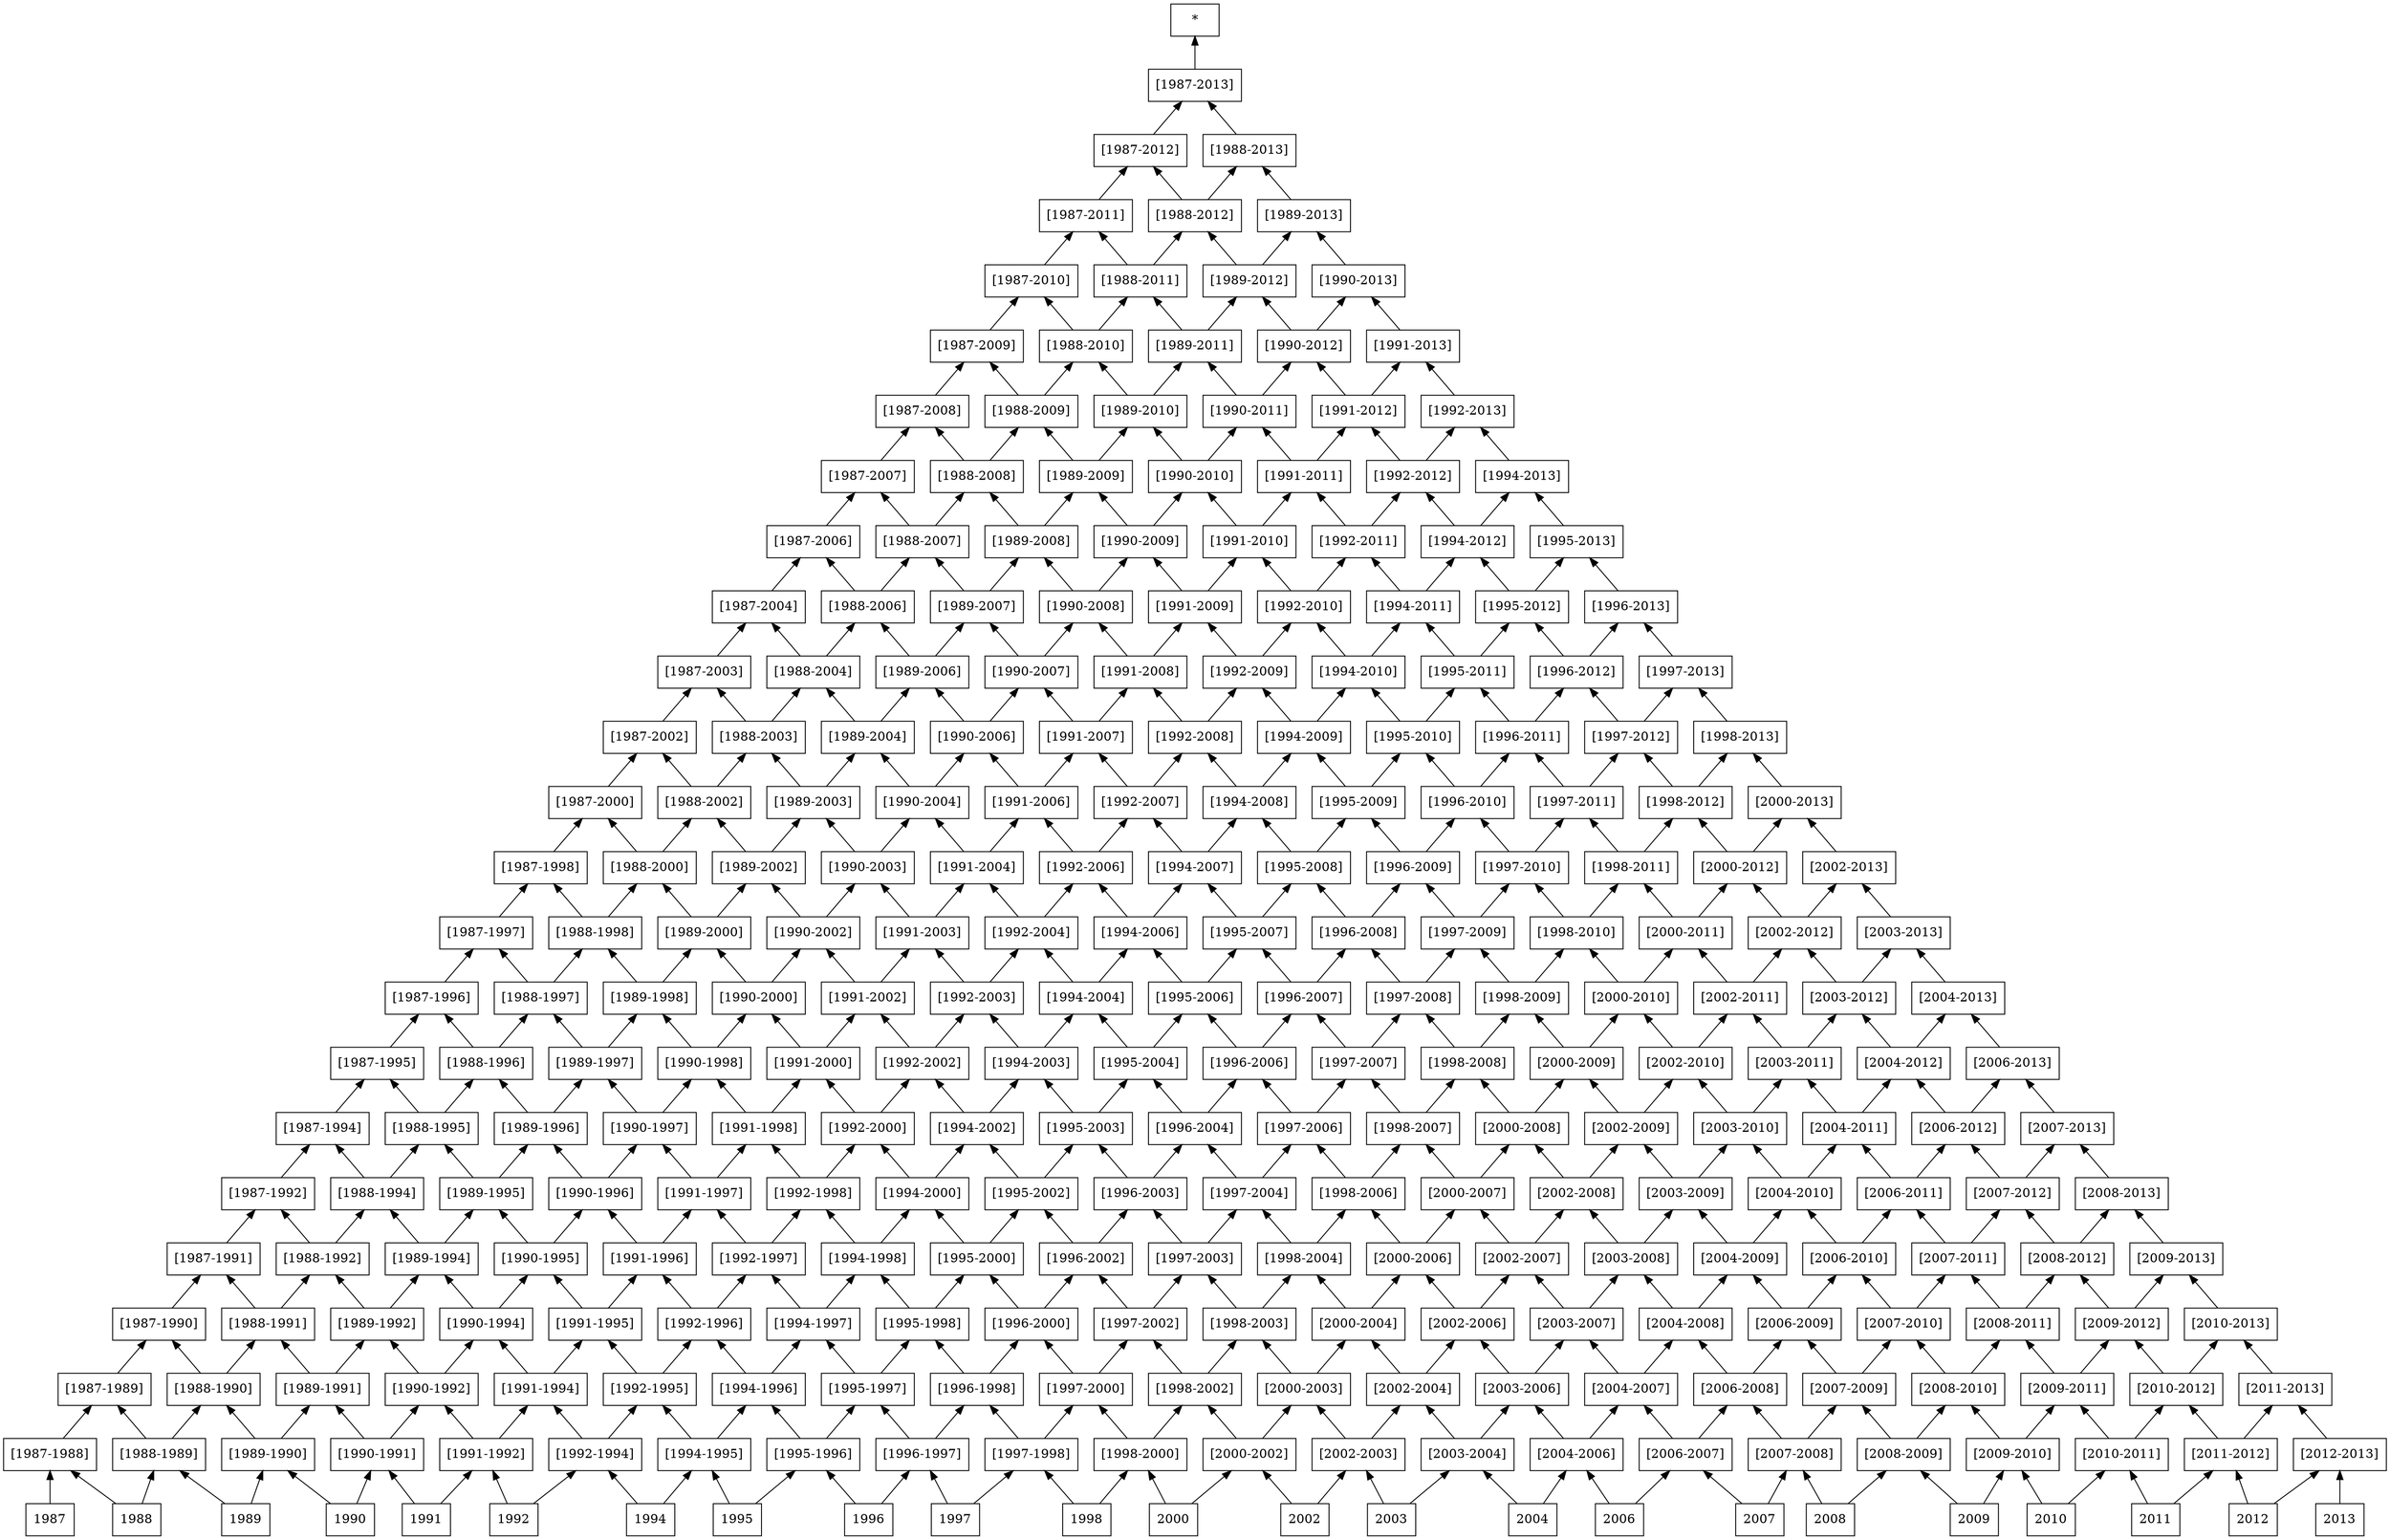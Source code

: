 digraph G { 
 rankdir=BT; 
 subgraph ba { 
1 [shape=record,label="{1987}"]; 
2 [shape=record,label="{1988}"]; 
3 [shape=record,label="{1989}"]; 
4 [shape=record,label="{1990}"]; 
5 [shape=record,label="{1991}"]; 
6 [shape=record,label="{1992}"]; 
7 [shape=record,label="{1994}"]; 
8 [shape=record,label="{1995}"]; 
9 [shape=record,label="{1996}"]; 
10 [shape=record,label="{1997}"]; 
11 [shape=record,label="{1998}"]; 
12 [shape=record,label="{2000}"]; 
13 [shape=record,label="{2002}"]; 
14 [shape=record,label="{2003}"]; 
15 [shape=record,label="{2004}"]; 
16 [shape=record,label="{2006}"]; 
17 [shape=record,label="{2007}"]; 
18 [shape=record,label="{2008}"]; 
19 [shape=record,label="{2009}"]; 
20 [shape=record,label="{2010}"]; 
21 [shape=record,label="{2011}"]; 
22 [shape=record,label="{2012}"]; 
23 [shape=record,label="{2013}"]; 
24 [shape=record,label="{[1987-1988]}"];
25 [shape=record,label="{[1988-1989]}"];
26 [shape=record,label="{[1989-1990]}"];
27 [shape=record,label="{[1990-1991]}"];
28 [shape=record,label="{[1991-1992]}"];
29 [shape=record,label="{[1992-1994]}"];
30 [shape=record,label="{[1994-1995]}"];
31 [shape=record,label="{[1995-1996]}"];
32 [shape=record,label="{[1996-1997]}"];
33 [shape=record,label="{[1997-1998]}"];
34 [shape=record,label="{[1998-2000]}"];
35 [shape=record,label="{[2000-2002]}"];
36 [shape=record,label="{[2002-2003]}"];
37 [shape=record,label="{[2003-2004]}"];
38 [shape=record,label="{[2004-2006]}"];
39 [shape=record,label="{[2006-2007]}"];
40 [shape=record,label="{[2007-2008]}"];
41 [shape=record,label="{[2008-2009]}"];
42 [shape=record,label="{[2009-2010]}"];
43 [shape=record,label="{[2010-2011]}"];
44 [shape=record,label="{[2011-2012]}"];
45 [shape=record,label="{[2012-2013]}"];
1 -> 24
2 -> 24
2 -> 25
3 -> 25
3 -> 26
4 -> 26
4 -> 27
5 -> 27
5 -> 28
6 -> 28
6 -> 29
7 -> 29
7 -> 30
8 -> 30
8 -> 31
9 -> 31
9 -> 32
10 -> 32
10 -> 33
11 -> 33
11 -> 34
12 -> 34
12 -> 35
13 -> 35
13 -> 36
14 -> 36
14 -> 37
15 -> 37
15 -> 38
16 -> 38
16 -> 39
17 -> 39
17 -> 40
18 -> 40
18 -> 41
19 -> 41
19 -> 42
20 -> 42
20 -> 43
21 -> 43
21 -> 44
22 -> 44
22 -> 45
23 -> 45
46 [shape=record,label="{[1987-1989]}"];
47 [shape=record,label="{[1988-1990]}"];
48 [shape=record,label="{[1989-1991]}"];
49 [shape=record,label="{[1990-1992]}"];
50 [shape=record,label="{[1991-1994]}"];
51 [shape=record,label="{[1992-1995]}"];
52 [shape=record,label="{[1994-1996]}"];
53 [shape=record,label="{[1995-1997]}"];
54 [shape=record,label="{[1996-1998]}"];
55 [shape=record,label="{[1997-2000]}"];
56 [shape=record,label="{[1998-2002]}"];
57 [shape=record,label="{[2000-2003]}"];
58 [shape=record,label="{[2002-2004]}"];
59 [shape=record,label="{[2003-2006]}"];
60 [shape=record,label="{[2004-2007]}"];
61 [shape=record,label="{[2006-2008]}"];
62 [shape=record,label="{[2007-2009]}"];
63 [shape=record,label="{[2008-2010]}"];
64 [shape=record,label="{[2009-2011]}"];
65 [shape=record,label="{[2010-2012]}"];
66 [shape=record,label="{[2011-2013]}"];
24 -> 46
25 -> 46
25 -> 47
26 -> 47
26 -> 48
27 -> 48
27 -> 49
28 -> 49
28 -> 50
29 -> 50
29 -> 51
30 -> 51
30 -> 52
31 -> 52
31 -> 53
32 -> 53
32 -> 54
33 -> 54
33 -> 55
34 -> 55
34 -> 56
35 -> 56
35 -> 57
36 -> 57
36 -> 58
37 -> 58
37 -> 59
38 -> 59
38 -> 60
39 -> 60
39 -> 61
40 -> 61
40 -> 62
41 -> 62
41 -> 63
42 -> 63
42 -> 64
43 -> 64
43 -> 65
44 -> 65
44 -> 66
45 -> 66
67 [shape=record,label="{[1987-1990]}"];
68 [shape=record,label="{[1988-1991]}"];
69 [shape=record,label="{[1989-1992]}"];
70 [shape=record,label="{[1990-1994]}"];
71 [shape=record,label="{[1991-1995]}"];
72 [shape=record,label="{[1992-1996]}"];
73 [shape=record,label="{[1994-1997]}"];
74 [shape=record,label="{[1995-1998]}"];
75 [shape=record,label="{[1996-2000]}"];
76 [shape=record,label="{[1997-2002]}"];
77 [shape=record,label="{[1998-2003]}"];
78 [shape=record,label="{[2000-2004]}"];
79 [shape=record,label="{[2002-2006]}"];
80 [shape=record,label="{[2003-2007]}"];
81 [shape=record,label="{[2004-2008]}"];
82 [shape=record,label="{[2006-2009]}"];
83 [shape=record,label="{[2007-2010]}"];
84 [shape=record,label="{[2008-2011]}"];
85 [shape=record,label="{[2009-2012]}"];
86 [shape=record,label="{[2010-2013]}"];
46 -> 67
47 -> 67
47 -> 68
48 -> 68
48 -> 69
49 -> 69
49 -> 70
50 -> 70
50 -> 71
51 -> 71
51 -> 72
52 -> 72
52 -> 73
53 -> 73
53 -> 74
54 -> 74
54 -> 75
55 -> 75
55 -> 76
56 -> 76
56 -> 77
57 -> 77
57 -> 78
58 -> 78
58 -> 79
59 -> 79
59 -> 80
60 -> 80
60 -> 81
61 -> 81
61 -> 82
62 -> 82
62 -> 83
63 -> 83
63 -> 84
64 -> 84
64 -> 85
65 -> 85
65 -> 86
66 -> 86
87 [shape=record,label="{[1987-1991]}"];
88 [shape=record,label="{[1988-1992]}"];
89 [shape=record,label="{[1989-1994]}"];
90 [shape=record,label="{[1990-1995]}"];
91 [shape=record,label="{[1991-1996]}"];
92 [shape=record,label="{[1992-1997]}"];
93 [shape=record,label="{[1994-1998]}"];
94 [shape=record,label="{[1995-2000]}"];
95 [shape=record,label="{[1996-2002]}"];
96 [shape=record,label="{[1997-2003]}"];
97 [shape=record,label="{[1998-2004]}"];
98 [shape=record,label="{[2000-2006]}"];
99 [shape=record,label="{[2002-2007]}"];
100 [shape=record,label="{[2003-2008]}"];
101 [shape=record,label="{[2004-2009]}"];
102 [shape=record,label="{[2006-2010]}"];
103 [shape=record,label="{[2007-2011]}"];
104 [shape=record,label="{[2008-2012]}"];
105 [shape=record,label="{[2009-2013]}"];
67 -> 87
68 -> 87
68 -> 88
69 -> 88
69 -> 89
70 -> 89
70 -> 90
71 -> 90
71 -> 91
72 -> 91
72 -> 92
73 -> 92
73 -> 93
74 -> 93
74 -> 94
75 -> 94
75 -> 95
76 -> 95
76 -> 96
77 -> 96
77 -> 97
78 -> 97
78 -> 98
79 -> 98
79 -> 99
80 -> 99
80 -> 100
81 -> 100
81 -> 101
82 -> 101
82 -> 102
83 -> 102
83 -> 103
84 -> 103
84 -> 104
85 -> 104
85 -> 105
86 -> 105
106 [shape=record,label="{[1987-1992]}"];
107 [shape=record,label="{[1988-1994]}"];
108 [shape=record,label="{[1989-1995]}"];
109 [shape=record,label="{[1990-1996]}"];
110 [shape=record,label="{[1991-1997]}"];
111 [shape=record,label="{[1992-1998]}"];
112 [shape=record,label="{[1994-2000]}"];
113 [shape=record,label="{[1995-2002]}"];
114 [shape=record,label="{[1996-2003]}"];
115 [shape=record,label="{[1997-2004]}"];
116 [shape=record,label="{[1998-2006]}"];
117 [shape=record,label="{[2000-2007]}"];
118 [shape=record,label="{[2002-2008]}"];
119 [shape=record,label="{[2003-2009]}"];
120 [shape=record,label="{[2004-2010]}"];
121 [shape=record,label="{[2006-2011]}"];
122 [shape=record,label="{[2007-2012]}"];
123 [shape=record,label="{[2008-2013]}"];
87 -> 106
88 -> 106
88 -> 107
89 -> 107
89 -> 108
90 -> 108
90 -> 109
91 -> 109
91 -> 110
92 -> 110
92 -> 111
93 -> 111
93 -> 112
94 -> 112
94 -> 113
95 -> 113
95 -> 114
96 -> 114
96 -> 115
97 -> 115
97 -> 116
98 -> 116
98 -> 117
99 -> 117
99 -> 118
100 -> 118
100 -> 119
101 -> 119
101 -> 120
102 -> 120
102 -> 121
103 -> 121
103 -> 122
104 -> 122
104 -> 123
105 -> 123
124 [shape=record,label="{[1987-1994]}"];
125 [shape=record,label="{[1988-1995]}"];
126 [shape=record,label="{[1989-1996]}"];
127 [shape=record,label="{[1990-1997]}"];
128 [shape=record,label="{[1991-1998]}"];
129 [shape=record,label="{[1992-2000]}"];
130 [shape=record,label="{[1994-2002]}"];
131 [shape=record,label="{[1995-2003]}"];
132 [shape=record,label="{[1996-2004]}"];
133 [shape=record,label="{[1997-2006]}"];
134 [shape=record,label="{[1998-2007]}"];
135 [shape=record,label="{[2000-2008]}"];
136 [shape=record,label="{[2002-2009]}"];
137 [shape=record,label="{[2003-2010]}"];
138 [shape=record,label="{[2004-2011]}"];
139 [shape=record,label="{[2006-2012]}"];
140 [shape=record,label="{[2007-2013]}"];
106 -> 124
107 -> 124
107 -> 125
108 -> 125
108 -> 126
109 -> 126
109 -> 127
110 -> 127
110 -> 128
111 -> 128
111 -> 129
112 -> 129
112 -> 130
113 -> 130
113 -> 131
114 -> 131
114 -> 132
115 -> 132
115 -> 133
116 -> 133
116 -> 134
117 -> 134
117 -> 135
118 -> 135
118 -> 136
119 -> 136
119 -> 137
120 -> 137
120 -> 138
121 -> 138
121 -> 139
122 -> 139
122 -> 140
123 -> 140
141 [shape=record,label="{[1987-1995]}"];
142 [shape=record,label="{[1988-1996]}"];
143 [shape=record,label="{[1989-1997]}"];
144 [shape=record,label="{[1990-1998]}"];
145 [shape=record,label="{[1991-2000]}"];
146 [shape=record,label="{[1992-2002]}"];
147 [shape=record,label="{[1994-2003]}"];
148 [shape=record,label="{[1995-2004]}"];
149 [shape=record,label="{[1996-2006]}"];
150 [shape=record,label="{[1997-2007]}"];
151 [shape=record,label="{[1998-2008]}"];
152 [shape=record,label="{[2000-2009]}"];
153 [shape=record,label="{[2002-2010]}"];
154 [shape=record,label="{[2003-2011]}"];
155 [shape=record,label="{[2004-2012]}"];
156 [shape=record,label="{[2006-2013]}"];
124 -> 141
125 -> 141
125 -> 142
126 -> 142
126 -> 143
127 -> 143
127 -> 144
128 -> 144
128 -> 145
129 -> 145
129 -> 146
130 -> 146
130 -> 147
131 -> 147
131 -> 148
132 -> 148
132 -> 149
133 -> 149
133 -> 150
134 -> 150
134 -> 151
135 -> 151
135 -> 152
136 -> 152
136 -> 153
137 -> 153
137 -> 154
138 -> 154
138 -> 155
139 -> 155
139 -> 156
140 -> 156
157 [shape=record,label="{[1987-1996]}"];
158 [shape=record,label="{[1988-1997]}"];
159 [shape=record,label="{[1989-1998]}"];
160 [shape=record,label="{[1990-2000]}"];
161 [shape=record,label="{[1991-2002]}"];
162 [shape=record,label="{[1992-2003]}"];
163 [shape=record,label="{[1994-2004]}"];
164 [shape=record,label="{[1995-2006]}"];
165 [shape=record,label="{[1996-2007]}"];
166 [shape=record,label="{[1997-2008]}"];
167 [shape=record,label="{[1998-2009]}"];
168 [shape=record,label="{[2000-2010]}"];
169 [shape=record,label="{[2002-2011]}"];
170 [shape=record,label="{[2003-2012]}"];
171 [shape=record,label="{[2004-2013]}"];
141 -> 157
142 -> 157
142 -> 158
143 -> 158
143 -> 159
144 -> 159
144 -> 160
145 -> 160
145 -> 161
146 -> 161
146 -> 162
147 -> 162
147 -> 163
148 -> 163
148 -> 164
149 -> 164
149 -> 165
150 -> 165
150 -> 166
151 -> 166
151 -> 167
152 -> 167
152 -> 168
153 -> 168
153 -> 169
154 -> 169
154 -> 170
155 -> 170
155 -> 171
156 -> 171
172 [shape=record,label="{[1987-1997]}"];
173 [shape=record,label="{[1988-1998]}"];
174 [shape=record,label="{[1989-2000]}"];
175 [shape=record,label="{[1990-2002]}"];
176 [shape=record,label="{[1991-2003]}"];
177 [shape=record,label="{[1992-2004]}"];
178 [shape=record,label="{[1994-2006]}"];
179 [shape=record,label="{[1995-2007]}"];
180 [shape=record,label="{[1996-2008]}"];
181 [shape=record,label="{[1997-2009]}"];
182 [shape=record,label="{[1998-2010]}"];
183 [shape=record,label="{[2000-2011]}"];
184 [shape=record,label="{[2002-2012]}"];
185 [shape=record,label="{[2003-2013]}"];
157 -> 172
158 -> 172
158 -> 173
159 -> 173
159 -> 174
160 -> 174
160 -> 175
161 -> 175
161 -> 176
162 -> 176
162 -> 177
163 -> 177
163 -> 178
164 -> 178
164 -> 179
165 -> 179
165 -> 180
166 -> 180
166 -> 181
167 -> 181
167 -> 182
168 -> 182
168 -> 183
169 -> 183
169 -> 184
170 -> 184
170 -> 185
171 -> 185
186 [shape=record,label="{[1987-1998]}"];
187 [shape=record,label="{[1988-2000]}"];
188 [shape=record,label="{[1989-2002]}"];
189 [shape=record,label="{[1990-2003]}"];
190 [shape=record,label="{[1991-2004]}"];
191 [shape=record,label="{[1992-2006]}"];
192 [shape=record,label="{[1994-2007]}"];
193 [shape=record,label="{[1995-2008]}"];
194 [shape=record,label="{[1996-2009]}"];
195 [shape=record,label="{[1997-2010]}"];
196 [shape=record,label="{[1998-2011]}"];
197 [shape=record,label="{[2000-2012]}"];
198 [shape=record,label="{[2002-2013]}"];
172 -> 186
173 -> 186
173 -> 187
174 -> 187
174 -> 188
175 -> 188
175 -> 189
176 -> 189
176 -> 190
177 -> 190
177 -> 191
178 -> 191
178 -> 192
179 -> 192
179 -> 193
180 -> 193
180 -> 194
181 -> 194
181 -> 195
182 -> 195
182 -> 196
183 -> 196
183 -> 197
184 -> 197
184 -> 198
185 -> 198
199 [shape=record,label="{[1987-2000]}"];
200 [shape=record,label="{[1988-2002]}"];
201 [shape=record,label="{[1989-2003]}"];
202 [shape=record,label="{[1990-2004]}"];
203 [shape=record,label="{[1991-2006]}"];
204 [shape=record,label="{[1992-2007]}"];
205 [shape=record,label="{[1994-2008]}"];
206 [shape=record,label="{[1995-2009]}"];
207 [shape=record,label="{[1996-2010]}"];
208 [shape=record,label="{[1997-2011]}"];
209 [shape=record,label="{[1998-2012]}"];
210 [shape=record,label="{[2000-2013]}"];
186 -> 199
187 -> 199
187 -> 200
188 -> 200
188 -> 201
189 -> 201
189 -> 202
190 -> 202
190 -> 203
191 -> 203
191 -> 204
192 -> 204
192 -> 205
193 -> 205
193 -> 206
194 -> 206
194 -> 207
195 -> 207
195 -> 208
196 -> 208
196 -> 209
197 -> 209
197 -> 210
198 -> 210
211 [shape=record,label="{[1987-2002]}"];
212 [shape=record,label="{[1988-2003]}"];
213 [shape=record,label="{[1989-2004]}"];
214 [shape=record,label="{[1990-2006]}"];
215 [shape=record,label="{[1991-2007]}"];
216 [shape=record,label="{[1992-2008]}"];
217 [shape=record,label="{[1994-2009]}"];
218 [shape=record,label="{[1995-2010]}"];
219 [shape=record,label="{[1996-2011]}"];
220 [shape=record,label="{[1997-2012]}"];
221 [shape=record,label="{[1998-2013]}"];
199 -> 211
200 -> 211
200 -> 212
201 -> 212
201 -> 213
202 -> 213
202 -> 214
203 -> 214
203 -> 215
204 -> 215
204 -> 216
205 -> 216
205 -> 217
206 -> 217
206 -> 218
207 -> 218
207 -> 219
208 -> 219
208 -> 220
209 -> 220
209 -> 221
210 -> 221
222 [shape=record,label="{[1987-2003]}"];
223 [shape=record,label="{[1988-2004]}"];
224 [shape=record,label="{[1989-2006]}"];
225 [shape=record,label="{[1990-2007]}"];
226 [shape=record,label="{[1991-2008]}"];
227 [shape=record,label="{[1992-2009]}"];
228 [shape=record,label="{[1994-2010]}"];
229 [shape=record,label="{[1995-2011]}"];
230 [shape=record,label="{[1996-2012]}"];
231 [shape=record,label="{[1997-2013]}"];
211 -> 222
212 -> 222
212 -> 223
213 -> 223
213 -> 224
214 -> 224
214 -> 225
215 -> 225
215 -> 226
216 -> 226
216 -> 227
217 -> 227
217 -> 228
218 -> 228
218 -> 229
219 -> 229
219 -> 230
220 -> 230
220 -> 231
221 -> 231
232 [shape=record,label="{[1987-2004]}"];
233 [shape=record,label="{[1988-2006]}"];
234 [shape=record,label="{[1989-2007]}"];
235 [shape=record,label="{[1990-2008]}"];
236 [shape=record,label="{[1991-2009]}"];
237 [shape=record,label="{[1992-2010]}"];
238 [shape=record,label="{[1994-2011]}"];
239 [shape=record,label="{[1995-2012]}"];
240 [shape=record,label="{[1996-2013]}"];
222 -> 232
223 -> 232
223 -> 233
224 -> 233
224 -> 234
225 -> 234
225 -> 235
226 -> 235
226 -> 236
227 -> 236
227 -> 237
228 -> 237
228 -> 238
229 -> 238
229 -> 239
230 -> 239
230 -> 240
231 -> 240
241 [shape=record,label="{[1987-2006]}"];
242 [shape=record,label="{[1988-2007]}"];
243 [shape=record,label="{[1989-2008]}"];
244 [shape=record,label="{[1990-2009]}"];
245 [shape=record,label="{[1991-2010]}"];
246 [shape=record,label="{[1992-2011]}"];
247 [shape=record,label="{[1994-2012]}"];
248 [shape=record,label="{[1995-2013]}"];
232 -> 241
233 -> 241
233 -> 242
234 -> 242
234 -> 243
235 -> 243
235 -> 244
236 -> 244
236 -> 245
237 -> 245
237 -> 246
238 -> 246
238 -> 247
239 -> 247
239 -> 248
240 -> 248
249 [shape=record,label="{[1987-2007]}"];
250 [shape=record,label="{[1988-2008]}"];
251 [shape=record,label="{[1989-2009]}"];
252 [shape=record,label="{[1990-2010]}"];
253 [shape=record,label="{[1991-2011]}"];
254 [shape=record,label="{[1992-2012]}"];
255 [shape=record,label="{[1994-2013]}"];
241 -> 249
242 -> 249
242 -> 250
243 -> 250
243 -> 251
244 -> 251
244 -> 252
245 -> 252
245 -> 253
246 -> 253
246 -> 254
247 -> 254
247 -> 255
248 -> 255
256 [shape=record,label="{[1987-2008]}"];
257 [shape=record,label="{[1988-2009]}"];
258 [shape=record,label="{[1989-2010]}"];
259 [shape=record,label="{[1990-2011]}"];
260 [shape=record,label="{[1991-2012]}"];
261 [shape=record,label="{[1992-2013]}"];
249 -> 256
250 -> 256
250 -> 257
251 -> 257
251 -> 258
252 -> 258
252 -> 259
253 -> 259
253 -> 260
254 -> 260
254 -> 261
255 -> 261
262 [shape=record,label="{[1987-2009]}"];
263 [shape=record,label="{[1988-2010]}"];
264 [shape=record,label="{[1989-2011]}"];
265 [shape=record,label="{[1990-2012]}"];
266 [shape=record,label="{[1991-2013]}"];
256 -> 262
257 -> 262
257 -> 263
258 -> 263
258 -> 264
259 -> 264
259 -> 265
260 -> 265
260 -> 266
261 -> 266
267 [shape=record,label="{[1987-2010]}"];
268 [shape=record,label="{[1988-2011]}"];
269 [shape=record,label="{[1989-2012]}"];
270 [shape=record,label="{[1990-2013]}"];
262 -> 267
263 -> 267
263 -> 268
264 -> 268
264 -> 269
265 -> 269
265 -> 270
266 -> 270
271 [shape=record,label="{[1987-2011]}"];
272 [shape=record,label="{[1988-2012]}"];
273 [shape=record,label="{[1989-2013]}"];
267 -> 271
268 -> 271
268 -> 272
269 -> 272
269 -> 273
270 -> 273
274 [shape=record,label="{[1987-2012]}"];
275 [shape=record,label="{[1988-2013]}"];
271 -> 274
272 -> 274
272 -> 275
273 -> 275
276 [shape=record,label="{[1987-2013]}"];
274 -> 276
275 -> 276
277 [shape=record,label="{*}"];
276 -> 277}}